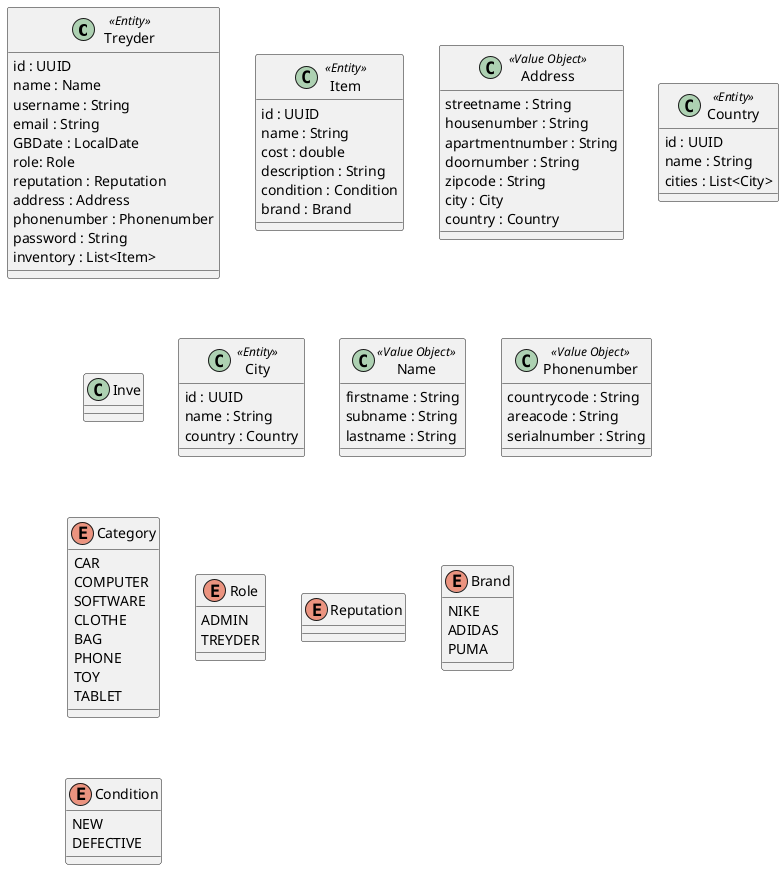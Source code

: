@startuml
class Treyder <<Entity>>{
id : UUID
name : Name
username : String
email : String
GBDate : LocalDate
role: Role
reputation : Reputation
address : Address
phonenumber : Phonenumber
password : String
inventory : List<Item>
}

class Item<<Entity>>{
id : UUID
name : String
cost : double
description : String
condition : Condition
brand : Brand
}

class Address <<Value Object>>{
streetname : String
housenumber : String
apartmentnumber : String
doornumber : String
zipcode : String
city : City
country : Country
}

class Country<<Entity>>{
id : UUID
name : String
cities : List<City>
}
class Inve

class City <<Entity>>{
id : UUID
name : String
country : Country

}
class Name<<Value Object>>{
firstname : String
subname : String
lastname : String
}

class Phonenumber<<Value Object>>{
countrycode : String
areacode : String
serialnumber : String
}

enum Category{
CAR
COMPUTER
SOFTWARE
CLOTHE
BAG
PHONE
TOY
TABLET
}

enum Role{
ADMIN
TREYDER
}

enum Reputation{

}

enum Brand{
NIKE
ADIDAS
PUMA
}

enum Condition{
NEW
DEFECTIVE
}

@enduml